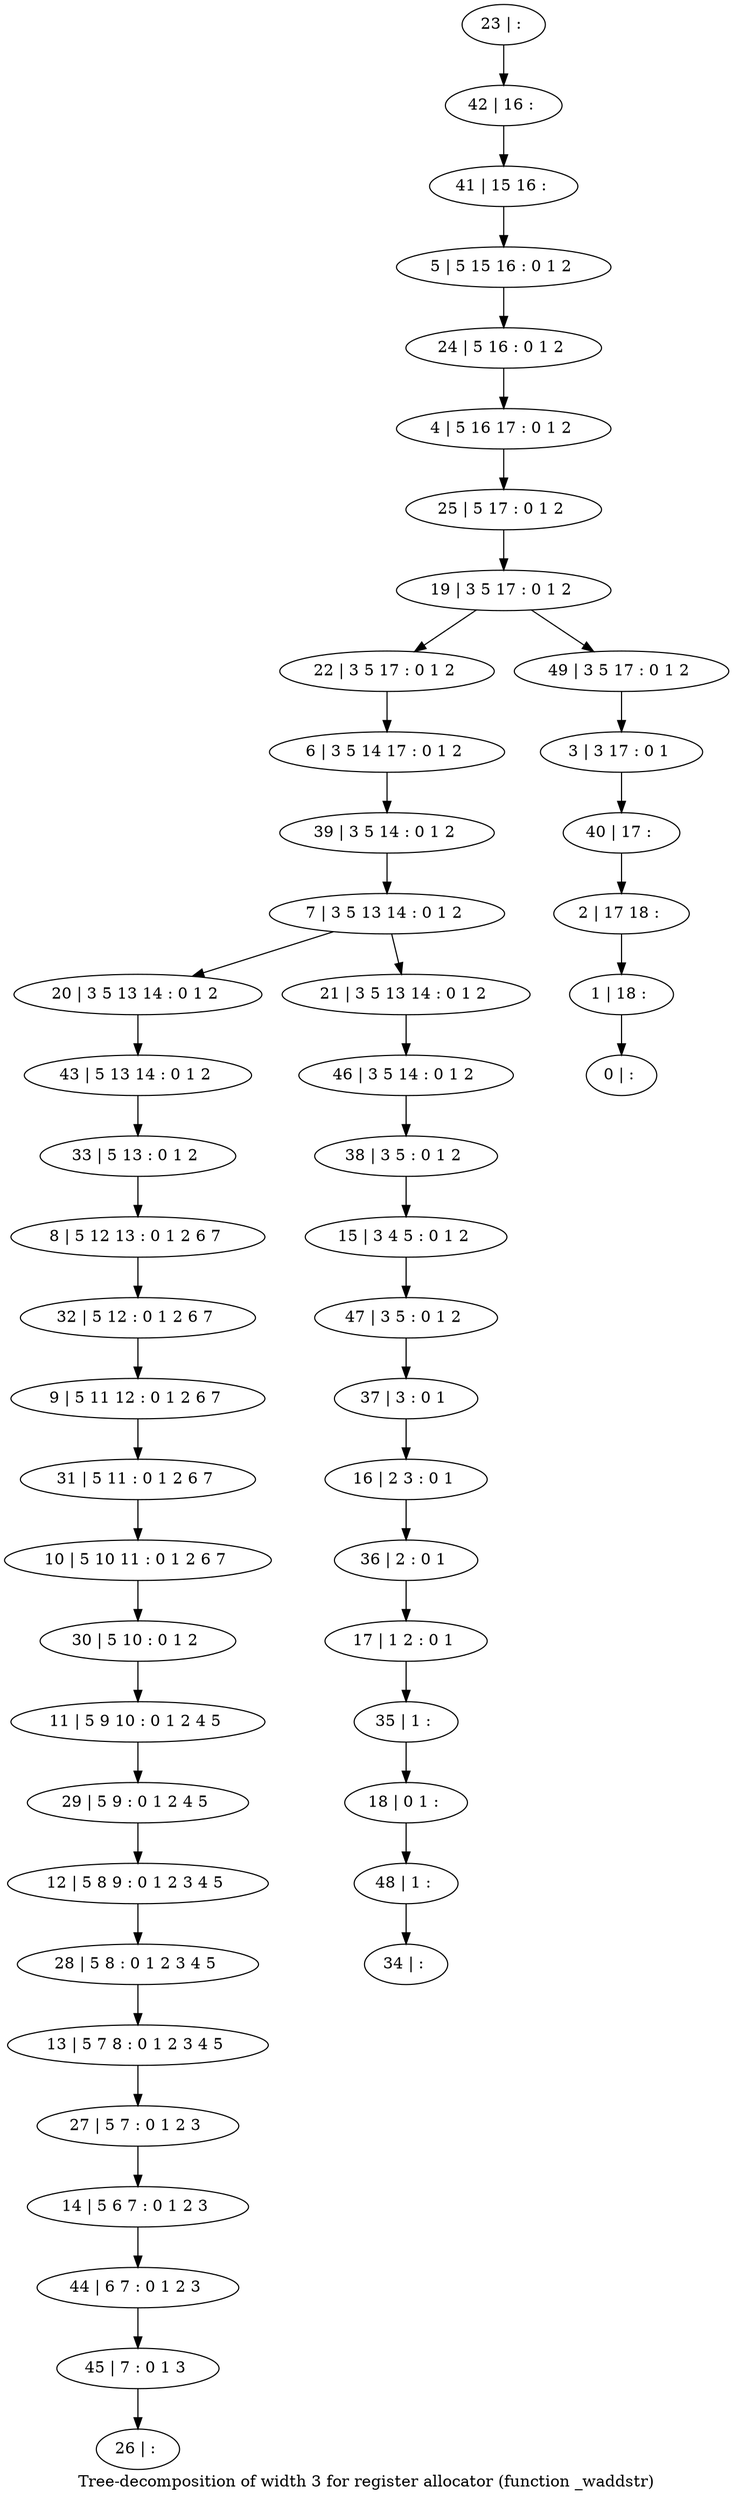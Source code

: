 digraph G {
graph [label="Tree-decomposition of width 3 for register allocator (function _waddstr)"]
0[label="0 | : "];
1[label="1 | 18 : "];
2[label="2 | 17 18 : "];
3[label="3 | 3 17 : 0 1 "];
4[label="4 | 5 16 17 : 0 1 2 "];
5[label="5 | 5 15 16 : 0 1 2 "];
6[label="6 | 3 5 14 17 : 0 1 2 "];
7[label="7 | 3 5 13 14 : 0 1 2 "];
8[label="8 | 5 12 13 : 0 1 2 6 7 "];
9[label="9 | 5 11 12 : 0 1 2 6 7 "];
10[label="10 | 5 10 11 : 0 1 2 6 7 "];
11[label="11 | 5 9 10 : 0 1 2 4 5 "];
12[label="12 | 5 8 9 : 0 1 2 3 4 5 "];
13[label="13 | 5 7 8 : 0 1 2 3 4 5 "];
14[label="14 | 5 6 7 : 0 1 2 3 "];
15[label="15 | 3 4 5 : 0 1 2 "];
16[label="16 | 2 3 : 0 1 "];
17[label="17 | 1 2 : 0 1 "];
18[label="18 | 0 1 : "];
19[label="19 | 3 5 17 : 0 1 2 "];
20[label="20 | 3 5 13 14 : 0 1 2 "];
21[label="21 | 3 5 13 14 : 0 1 2 "];
22[label="22 | 3 5 17 : 0 1 2 "];
23[label="23 | : "];
24[label="24 | 5 16 : 0 1 2 "];
25[label="25 | 5 17 : 0 1 2 "];
26[label="26 | : "];
27[label="27 | 5 7 : 0 1 2 3 "];
28[label="28 | 5 8 : 0 1 2 3 4 5 "];
29[label="29 | 5 9 : 0 1 2 4 5 "];
30[label="30 | 5 10 : 0 1 2 "];
31[label="31 | 5 11 : 0 1 2 6 7 "];
32[label="32 | 5 12 : 0 1 2 6 7 "];
33[label="33 | 5 13 : 0 1 2 "];
34[label="34 | : "];
35[label="35 | 1 : "];
36[label="36 | 2 : 0 1 "];
37[label="37 | 3 : 0 1 "];
38[label="38 | 3 5 : 0 1 2 "];
39[label="39 | 3 5 14 : 0 1 2 "];
40[label="40 | 17 : "];
41[label="41 | 15 16 : "];
42[label="42 | 16 : "];
43[label="43 | 5 13 14 : 0 1 2 "];
44[label="44 | 6 7 : 0 1 2 3 "];
45[label="45 | 7 : 0 1 3 "];
46[label="46 | 3 5 14 : 0 1 2 "];
47[label="47 | 3 5 : 0 1 2 "];
48[label="48 | 1 : "];
49[label="49 | 3 5 17 : 0 1 2 "];
7->20 ;
7->21 ;
22->6 ;
27->14 ;
13->27 ;
28->13 ;
12->28 ;
29->12 ;
11->29 ;
30->11 ;
10->30 ;
31->10 ;
9->31 ;
32->9 ;
8->32 ;
33->8 ;
35->18 ;
17->35 ;
36->17 ;
16->36 ;
37->16 ;
38->15 ;
39->7 ;
6->39 ;
43->33 ;
20->43 ;
14->44 ;
45->26 ;
44->45 ;
46->38 ;
21->46 ;
47->37 ;
15->47 ;
48->34 ;
18->48 ;
23->42 ;
42->41 ;
41->5 ;
5->24 ;
24->4 ;
4->25 ;
25->19 ;
3->40 ;
40->2 ;
2->1 ;
1->0 ;
49->3 ;
19->22 ;
19->49 ;
}
